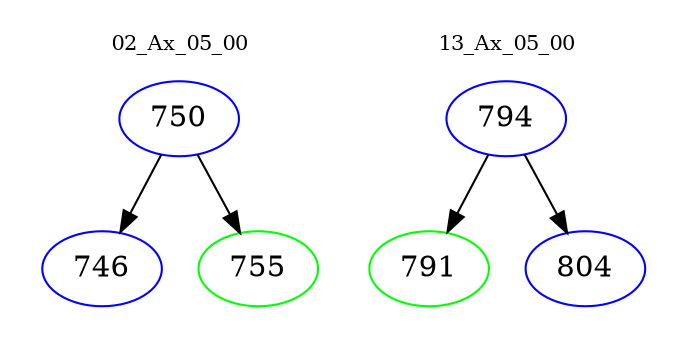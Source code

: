 digraph{
subgraph cluster_0 {
color = white
label = "02_Ax_05_00";
fontsize=10;
T0_750 [label="750", color="blue"]
T0_750 -> T0_746 [color="black"]
T0_746 [label="746", color="blue"]
T0_750 -> T0_755 [color="black"]
T0_755 [label="755", color="green"]
}
subgraph cluster_1 {
color = white
label = "13_Ax_05_00";
fontsize=10;
T1_794 [label="794", color="blue"]
T1_794 -> T1_791 [color="black"]
T1_791 [label="791", color="green"]
T1_794 -> T1_804 [color="black"]
T1_804 [label="804", color="blue"]
}
}
